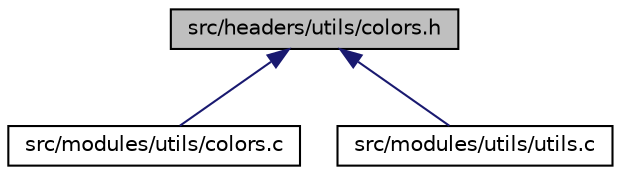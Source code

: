 digraph "src/headers/utils/colors.h"
{
 // LATEX_PDF_SIZE
  edge [fontname="Helvetica",fontsize="10",labelfontname="Helvetica",labelfontsize="10"];
  node [fontname="Helvetica",fontsize="10",shape=record];
  Node1 [label="src/headers/utils/colors.h",height=0.2,width=0.4,color="black", fillcolor="grey75", style="filled", fontcolor="black",tooltip="Colored output functions (header)"];
  Node1 -> Node2 [dir="back",color="midnightblue",fontsize="10",style="solid",fontname="Helvetica"];
  Node2 [label="src/modules/utils/colors.c",height=0.2,width=0.4,color="black", fillcolor="white", style="filled",URL="$colors_8c.html",tooltip="Colors for the terminal."];
  Node1 -> Node3 [dir="back",color="midnightblue",fontsize="10",style="solid",fontname="Helvetica"];
  Node3 [label="src/modules/utils/utils.c",height=0.2,width=0.4,color="black", fillcolor="white", style="filled",URL="$utils_8c.html",tooltip="Utils functions."];
}
